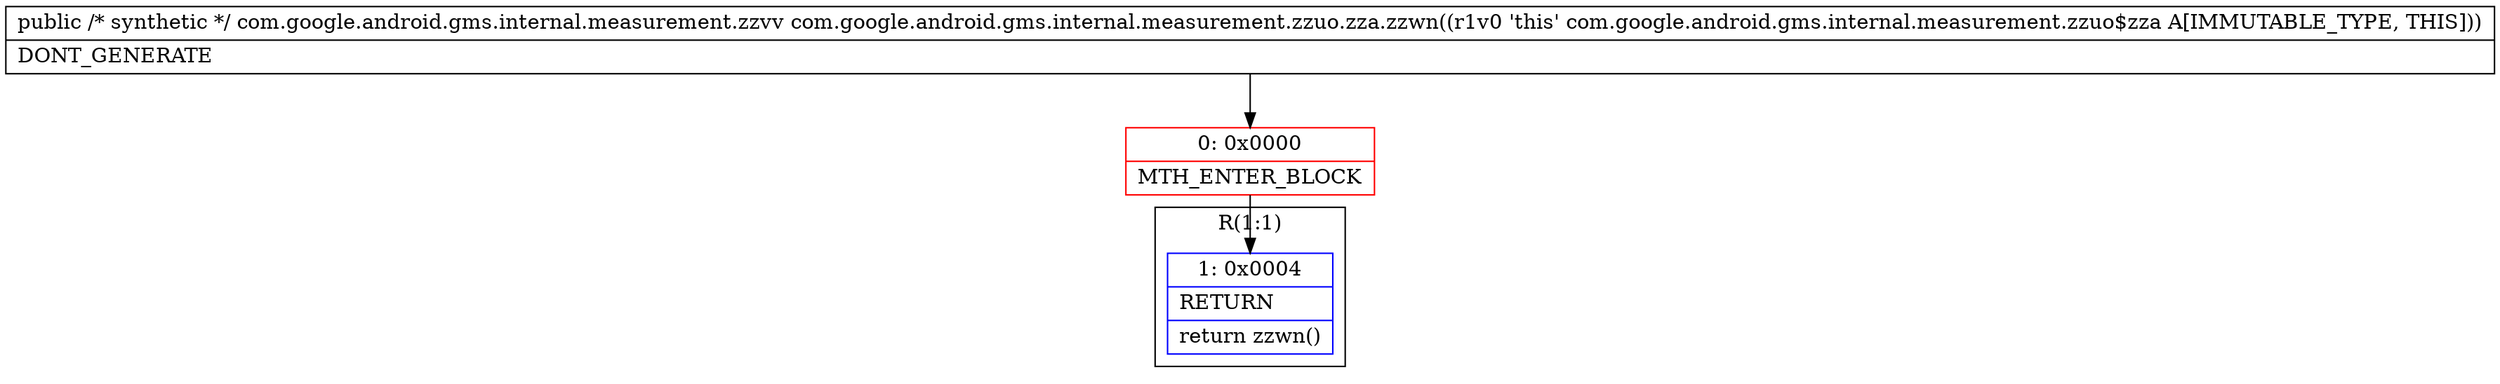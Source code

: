 digraph "CFG forcom.google.android.gms.internal.measurement.zzuo.zza.zzwn()Lcom\/google\/android\/gms\/internal\/measurement\/zzvv;" {
subgraph cluster_Region_1259631052 {
label = "R(1:1)";
node [shape=record,color=blue];
Node_1 [shape=record,label="{1\:\ 0x0004|RETURN\l|return zzwn()\l}"];
}
Node_0 [shape=record,color=red,label="{0\:\ 0x0000|MTH_ENTER_BLOCK\l}"];
MethodNode[shape=record,label="{public \/* synthetic *\/ com.google.android.gms.internal.measurement.zzvv com.google.android.gms.internal.measurement.zzuo.zza.zzwn((r1v0 'this' com.google.android.gms.internal.measurement.zzuo$zza A[IMMUTABLE_TYPE, THIS]))  | DONT_GENERATE\l}"];
MethodNode -> Node_0;
Node_0 -> Node_1;
}

